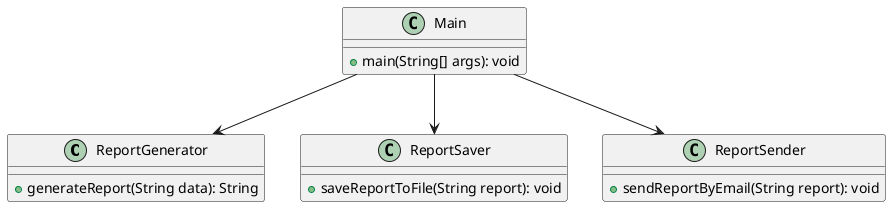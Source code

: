 @startuml
class ReportGenerator {
  +generateReport(String data): String
}
class ReportSaver {
  +saveReportToFile(String report): void
}
class ReportSender {
  +sendReportByEmail(String report): void
}
class Main {
  +main(String[] args): void
}
Main --> ReportGenerator
Main --> ReportSaver
Main --> ReportSender
@enduml
